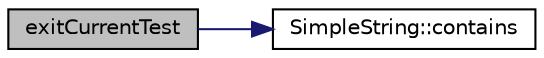 digraph "exitCurrentTest"
{
 // LATEX_PDF_SIZE
  edge [fontname="Helvetica",fontsize="10",labelfontname="Helvetica",labelfontsize="10"];
  node [fontname="Helvetica",fontsize="10",shape=record];
  rankdir="LR";
  Node1 [label="exitCurrentTest",height=0.2,width=0.4,color="black", fillcolor="grey75", style="filled", fontcolor="black",tooltip=" "];
  Node1 -> Node2 [color="midnightblue",fontsize="10",style="solid",fontname="Helvetica"];
  Node2 [label="SimpleString::contains",height=0.2,width=0.4,color="black", fillcolor="white", style="filled",URL="$class_simple_string.html#ab5669d791d948fa9dbf363aea7a4f02f",tooltip=" "];
}
